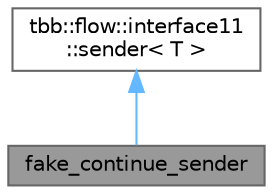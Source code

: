 digraph "fake_continue_sender"
{
 // LATEX_PDF_SIZE
  bgcolor="transparent";
  edge [fontname=Helvetica,fontsize=10,labelfontname=Helvetica,labelfontsize=10];
  node [fontname=Helvetica,fontsize=10,shape=box,height=0.2,width=0.4];
  Node1 [id="Node000001",label="fake_continue_sender",height=0.2,width=0.4,color="gray40", fillcolor="grey60", style="filled", fontcolor="black",tooltip=" "];
  Node2 -> Node1 [id="edge1_Node000001_Node000002",dir="back",color="steelblue1",style="solid",tooltip=" "];
  Node2 [id="Node000002",label="tbb::flow::interface11\l::sender\< T \>",height=0.2,width=0.4,color="gray40", fillcolor="white", style="filled",URL="$classtbb_1_1flow_1_1interface11_1_1sender.html",tooltip="Forward declaration section"];
}
